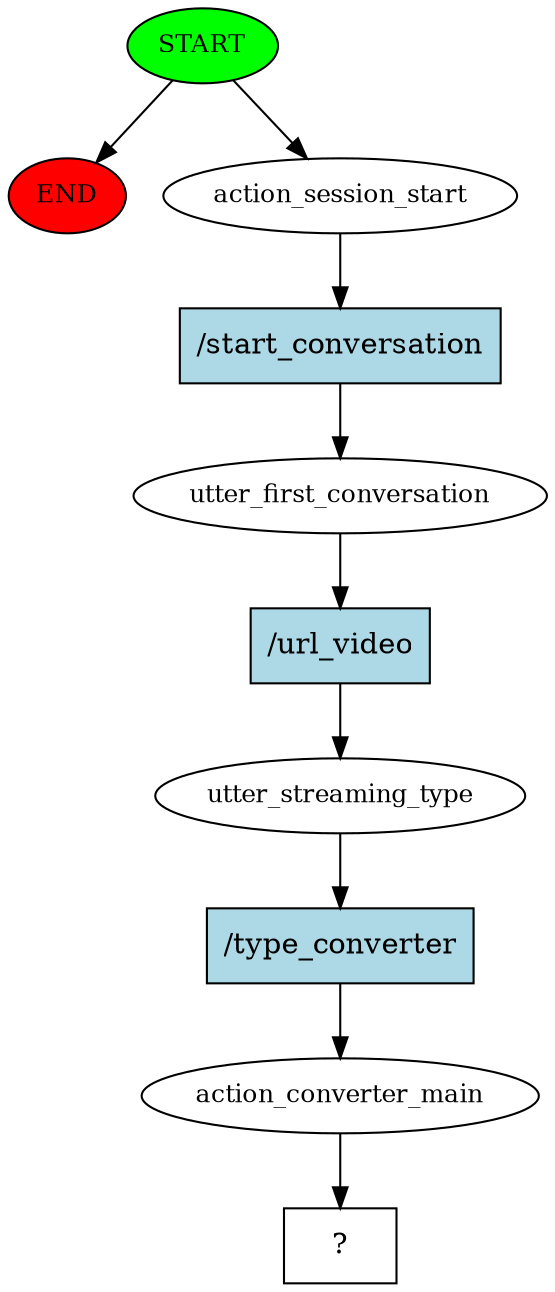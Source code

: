 digraph  {
0 [class="start active", fillcolor=green, fontsize=12, label=START, style=filled];
"-1" [class=end, fillcolor=red, fontsize=12, label=END, style=filled];
1 [class=active, fontsize=12, label=action_session_start];
2 [class=active, fontsize=12, label=utter_first_conversation];
3 [class=active, fontsize=12, label=utter_streaming_type];
4 [class=active, fontsize=12, label=action_converter_main];
5 [class="intent dashed active", label="  ?  ", shape=rect];
6 [class="intent active", fillcolor=lightblue, label="/start_conversation", shape=rect, style=filled];
7 [class="intent active", fillcolor=lightblue, label="/url_video", shape=rect, style=filled];
8 [class="intent active", fillcolor=lightblue, label="/type_converter", shape=rect, style=filled];
0 -> "-1"  [class="", key=NONE, label=""];
0 -> 1  [class=active, key=NONE, label=""];
1 -> 6  [class=active, key=0];
2 -> 7  [class=active, key=0];
3 -> 8  [class=active, key=0];
4 -> 5  [class=active, key=NONE, label=""];
6 -> 2  [class=active, key=0];
7 -> 3  [class=active, key=0];
8 -> 4  [class=active, key=0];
}
